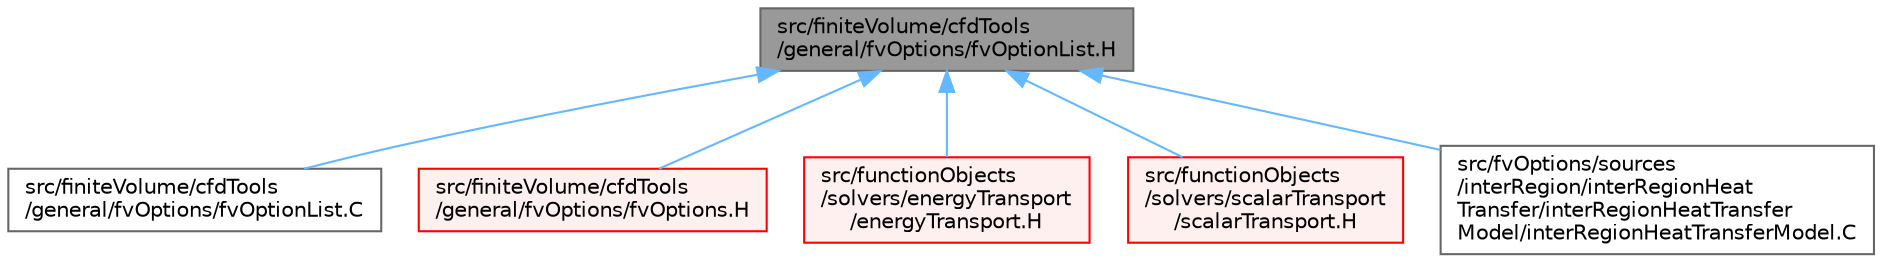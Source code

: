 digraph "src/finiteVolume/cfdTools/general/fvOptions/fvOptionList.H"
{
 // LATEX_PDF_SIZE
  bgcolor="transparent";
  edge [fontname=Helvetica,fontsize=10,labelfontname=Helvetica,labelfontsize=10];
  node [fontname=Helvetica,fontsize=10,shape=box,height=0.2,width=0.4];
  Node1 [id="Node000001",label="src/finiteVolume/cfdTools\l/general/fvOptions/fvOptionList.H",height=0.2,width=0.4,color="gray40", fillcolor="grey60", style="filled", fontcolor="black",tooltip=" "];
  Node1 -> Node2 [id="edge1_Node000001_Node000002",dir="back",color="steelblue1",style="solid",tooltip=" "];
  Node2 [id="Node000002",label="src/finiteVolume/cfdTools\l/general/fvOptions/fvOptionList.C",height=0.2,width=0.4,color="grey40", fillcolor="white", style="filled",URL="$fvOptionList_8C.html",tooltip=" "];
  Node1 -> Node3 [id="edge2_Node000001_Node000003",dir="back",color="steelblue1",style="solid",tooltip=" "];
  Node3 [id="Node000003",label="src/finiteVolume/cfdTools\l/general/fvOptions/fvOptions.H",height=0.2,width=0.4,color="red", fillcolor="#FFF0F0", style="filled",URL="$fvOptions_8H.html",tooltip=" "];
  Node1 -> Node113 [id="edge3_Node000001_Node000113",dir="back",color="steelblue1",style="solid",tooltip=" "];
  Node113 [id="Node000113",label="src/functionObjects\l/solvers/energyTransport\l/energyTransport.H",height=0.2,width=0.4,color="red", fillcolor="#FFF0F0", style="filled",URL="$energyTransport_8H.html",tooltip=" "];
  Node1 -> Node115 [id="edge4_Node000001_Node000115",dir="back",color="steelblue1",style="solid",tooltip=" "];
  Node115 [id="Node000115",label="src/functionObjects\l/solvers/scalarTransport\l/scalarTransport.H",height=0.2,width=0.4,color="red", fillcolor="#FFF0F0", style="filled",URL="$scalarTransport_8H.html",tooltip=" "];
  Node1 -> Node117 [id="edge5_Node000001_Node000117",dir="back",color="steelblue1",style="solid",tooltip=" "];
  Node117 [id="Node000117",label="src/fvOptions/sources\l/interRegion/interRegionHeat\lTransfer/interRegionHeatTransfer\lModel/interRegionHeatTransferModel.C",height=0.2,width=0.4,color="grey40", fillcolor="white", style="filled",URL="$interRegionHeatTransferModel_8C.html",tooltip=" "];
}
